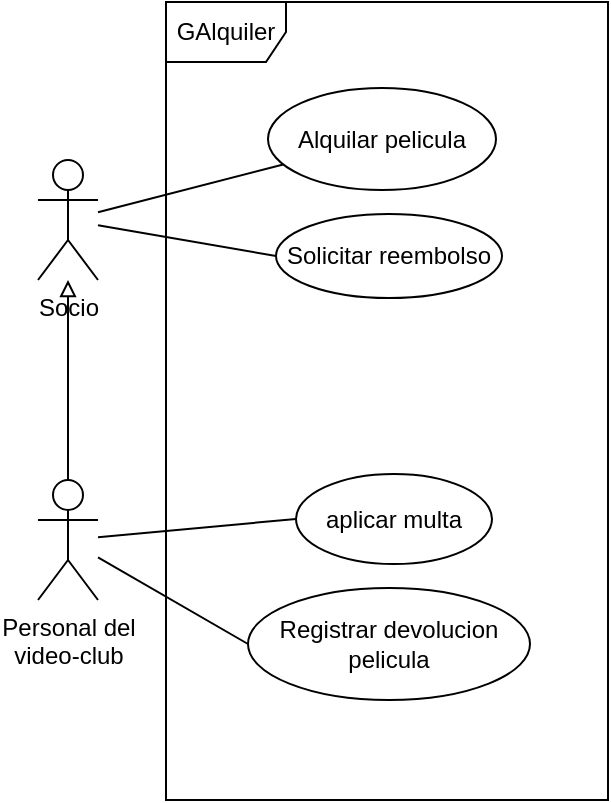 <mxfile version="17.5.0" type="google" pages="2"><diagram id="Gk2OHOSuvlfV70Jg6A8y" name="Page-1"><mxGraphModel grid="0" page="0" gridSize="10" guides="1" tooltips="1" connect="1" arrows="1" fold="1" pageScale="1" pageWidth="827" pageHeight="1169" math="0" shadow="0"><root><mxCell id="0"/><mxCell id="1" parent="0"/><mxCell id="pHbfFNjjRJtLpQi-laFk-4" value="GAlquiler" style="shape=umlFrame;whiteSpace=wrap;html=1;" vertex="1" parent="1"><mxGeometry x="85" y="16" width="221" height="399" as="geometry"/></mxCell><mxCell id="A2ajcxulLaPripZgCuoB-8" style="edgeStyle=none;rounded=0;orthogonalLoop=1;jettySize=auto;html=1;entryX=0;entryY=0.5;entryDx=0;entryDy=0;startArrow=none;startFill=0;endArrow=none;endFill=0;" edge="1" parent="1" source="A2ajcxulLaPripZgCuoB-1" target="A2ajcxulLaPripZgCuoB-7"><mxGeometry relative="1" as="geometry"/></mxCell><mxCell id="pHbfFNjjRJtLpQi-laFk-1" style="edgeStyle=none;rounded=0;orthogonalLoop=1;jettySize=auto;html=1;entryX=0;entryY=0.5;entryDx=0;entryDy=0;startArrow=none;startFill=0;endArrow=none;endFill=0;" edge="1" parent="1" source="A2ajcxulLaPripZgCuoB-1" target="A2ajcxulLaPripZgCuoB-9"><mxGeometry relative="1" as="geometry"/></mxCell><mxCell id="Uf4A4dYGABkdlIhRPTGF-1" style="edgeStyle=none;rounded=0;orthogonalLoop=1;jettySize=auto;html=1;startArrow=none;startFill=0;endArrow=block;endFill=0;" edge="1" parent="1" source="A2ajcxulLaPripZgCuoB-1" target="A2ajcxulLaPripZgCuoB-2"><mxGeometry relative="1" as="geometry"/></mxCell><mxCell id="A2ajcxulLaPripZgCuoB-1" value="Personal del &lt;br&gt;video-club" style="shape=umlActor;verticalLabelPosition=bottom;verticalAlign=top;html=1;outlineConnect=0;" vertex="1" parent="1"><mxGeometry x="21" y="255" width="30" height="60" as="geometry"/></mxCell><mxCell id="A2ajcxulLaPripZgCuoB-5" style="rounded=0;orthogonalLoop=1;jettySize=auto;html=1;endArrow=none;endFill=0;startArrow=none;startFill=0;" edge="1" parent="1" source="A2ajcxulLaPripZgCuoB-2" target="A2ajcxulLaPripZgCuoB-4"><mxGeometry relative="1" as="geometry"/></mxCell><mxCell id="nyWwN0RF1bw9xU6ywU2n-2" style="edgeStyle=none;rounded=0;orthogonalLoop=1;jettySize=auto;html=1;entryX=0;entryY=0.5;entryDx=0;entryDy=0;startArrow=none;startFill=0;endArrow=none;endFill=0;" edge="1" parent="1" source="A2ajcxulLaPripZgCuoB-2" target="nyWwN0RF1bw9xU6ywU2n-1"><mxGeometry relative="1" as="geometry"/></mxCell><mxCell id="A2ajcxulLaPripZgCuoB-2" value="Socio" style="shape=umlActor;verticalLabelPosition=bottom;verticalAlign=top;html=1;outlineConnect=0;" vertex="1" parent="1"><mxGeometry x="21" y="95" width="30" height="60" as="geometry"/></mxCell><mxCell id="A2ajcxulLaPripZgCuoB-4" value="Alquilar pelicula" style="ellipse;whiteSpace=wrap;html=1;" vertex="1" parent="1"><mxGeometry x="136" y="59" width="114" height="51" as="geometry"/></mxCell><mxCell id="A2ajcxulLaPripZgCuoB-7" value="Registrar devolucion pelicula" style="ellipse;whiteSpace=wrap;html=1;" vertex="1" parent="1"><mxGeometry x="126" y="309" width="141" height="56" as="geometry"/></mxCell><mxCell id="A2ajcxulLaPripZgCuoB-9" value="aplicar multa" style="ellipse;whiteSpace=wrap;html=1;" vertex="1" parent="1"><mxGeometry x="150" y="252" width="98" height="45" as="geometry"/></mxCell><mxCell id="nyWwN0RF1bw9xU6ywU2n-1" value="Solicitar reembolso" style="ellipse;whiteSpace=wrap;html=1;" vertex="1" parent="1"><mxGeometry x="140" y="122" width="113" height="42" as="geometry"/></mxCell></root></mxGraphModel></diagram><diagram id="lWgQPOxuJaMx1VkKDpC2" name="Page-2"><mxGraphModel grid="1" page="1" gridSize="10" guides="1" tooltips="1" connect="1" arrows="1" fold="1" pageScale="1" pageWidth="827" pageHeight="1169" math="0" shadow="0"><root><mxCell id="0"/><mxCell id="1" parent="0"/><mxCell id="EB472CFlE3kZmk6BA6oW-9" value="GPelicula" style="shape=umlFrame;whiteSpace=wrap;html=1;" vertex="1" parent="1"><mxGeometry x="250" y="210" width="240" height="370" as="geometry"/></mxCell><mxCell id="EB472CFlE3kZmk6BA6oW-4" style="edgeStyle=none;rounded=0;orthogonalLoop=1;jettySize=auto;html=1;entryX=0;entryY=0.5;entryDx=0;entryDy=0;startArrow=none;startFill=0;endArrow=none;endFill=0;" edge="1" parent="1" source="yMDVsBsg4w6go0uy1jXM-2" target="EB472CFlE3kZmk6BA6oW-1"><mxGeometry relative="1" as="geometry"/></mxCell><mxCell id="EB472CFlE3kZmk6BA6oW-5" style="edgeStyle=none;rounded=0;orthogonalLoop=1;jettySize=auto;html=1;entryX=0;entryY=0.5;entryDx=0;entryDy=0;startArrow=none;startFill=0;endArrow=none;endFill=0;" edge="1" parent="1" source="yMDVsBsg4w6go0uy1jXM-2" target="EB472CFlE3kZmk6BA6oW-3"><mxGeometry relative="1" as="geometry"/></mxCell><mxCell id="EB472CFlE3kZmk6BA6oW-6" style="edgeStyle=none;rounded=0;orthogonalLoop=1;jettySize=auto;html=1;entryX=0;entryY=0.5;entryDx=0;entryDy=0;startArrow=none;startFill=0;endArrow=none;endFill=0;" edge="1" parent="1" source="yMDVsBsg4w6go0uy1jXM-2" target="EB472CFlE3kZmk6BA6oW-2"><mxGeometry relative="1" as="geometry"/></mxCell><mxCell id="EB472CFlE3kZmk6BA6oW-8" style="edgeStyle=none;rounded=0;orthogonalLoop=1;jettySize=auto;html=1;entryX=0;entryY=0.5;entryDx=0;entryDy=0;startArrow=none;startFill=0;endArrow=none;endFill=0;" edge="1" parent="1" source="yMDVsBsg4w6go0uy1jXM-2" target="EB472CFlE3kZmk6BA6oW-7"><mxGeometry relative="1" as="geometry"/></mxCell><mxCell id="yMDVsBsg4w6go0uy1jXM-2" value="personal del&lt;br&gt;video-club" style="shape=umlActor;verticalLabelPosition=bottom;verticalAlign=top;html=1;" vertex="1" parent="1"><mxGeometry x="130" y="330" width="30" height="60" as="geometry"/></mxCell><mxCell id="EB472CFlE3kZmk6BA6oW-1" value="ingresar datos de pelicula" style="ellipse;whiteSpace=wrap;html=1;" vertex="1" parent="1"><mxGeometry x="272.5" y="360" width="160" height="50" as="geometry"/></mxCell><mxCell id="EB472CFlE3kZmk6BA6oW-2" value="dar de baja pelicula" style="ellipse;whiteSpace=wrap;html=1;" vertex="1" parent="1"><mxGeometry x="289" y="500" width="125" height="50" as="geometry"/></mxCell><mxCell id="EB472CFlE3kZmk6BA6oW-3" value="actualizar datos pelicula" style="ellipse;whiteSpace=wrap;html=1;" vertex="1" parent="1"><mxGeometry x="290" y="440" width="125" height="40" as="geometry"/></mxCell><mxCell id="EB472CFlE3kZmk6BA6oW-7" value="actualizar disponibilidad pelicula" style="ellipse;whiteSpace=wrap;html=1;" vertex="1" parent="1"><mxGeometry x="282.5" y="270" width="140" height="70" as="geometry"/></mxCell></root></mxGraphModel></diagram></mxfile>
